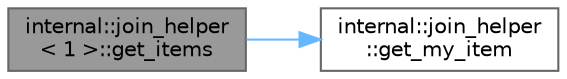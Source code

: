 digraph "internal::join_helper&lt; 1 &gt;::get_items"
{
 // LATEX_PDF_SIZE
  bgcolor="transparent";
  edge [fontname=Helvetica,fontsize=10,labelfontname=Helvetica,labelfontsize=10];
  node [fontname=Helvetica,fontsize=10,shape=box,height=0.2,width=0.4];
  rankdir="LR";
  Node1 [id="Node000001",label="internal::join_helper\l\< 1 \>::get_items",height=0.2,width=0.4,color="gray40", fillcolor="grey60", style="filled", fontcolor="black",tooltip=" "];
  Node1 -> Node2 [id="edge1_Node000001_Node000002",color="steelblue1",style="solid",tooltip=" "];
  Node2 [id="Node000002",label="internal::join_helper\l::get_my_item",height=0.2,width=0.4,color="grey40", fillcolor="white", style="filled",URL="$structinternal_1_1join__helper.html#a349a985ec6361c67f58cd6aaa62068af",tooltip=" "];
}
